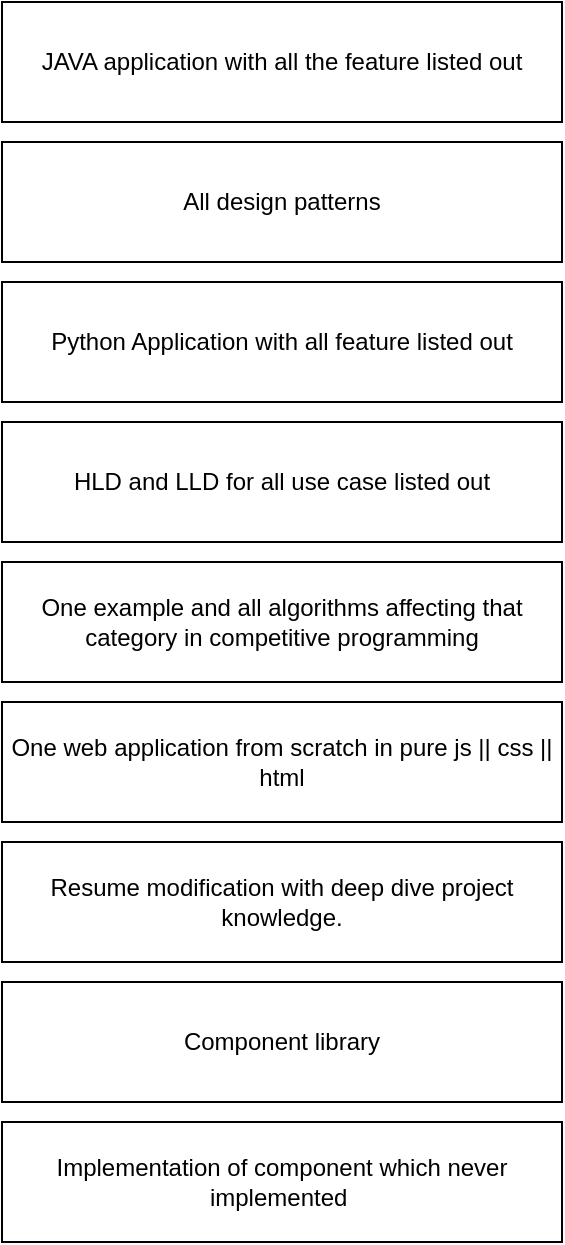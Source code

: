 <mxfile version="21.6.8" type="github">
  <diagram name="Page-1" id="-3rcceruW1OJKVx8fxfC">
    <mxGraphModel dx="1050" dy="542" grid="1" gridSize="10" guides="1" tooltips="1" connect="1" arrows="1" fold="1" page="1" pageScale="1" pageWidth="827" pageHeight="1169" math="0" shadow="0">
      <root>
        <mxCell id="0" />
        <mxCell id="1" parent="0" />
        <mxCell id="VjfsmGCHDodBwv7irkoB-1" value="JAVA application with all the feature listed out" style="rounded=0;whiteSpace=wrap;html=1;" vertex="1" parent="1">
          <mxGeometry x="190" y="250" width="280" height="60" as="geometry" />
        </mxCell>
        <mxCell id="VjfsmGCHDodBwv7irkoB-2" value="All design patterns" style="rounded=0;whiteSpace=wrap;html=1;" vertex="1" parent="1">
          <mxGeometry x="190" y="320" width="280" height="60" as="geometry" />
        </mxCell>
        <mxCell id="VjfsmGCHDodBwv7irkoB-3" value="Python Application with all feature listed out" style="rounded=0;whiteSpace=wrap;html=1;" vertex="1" parent="1">
          <mxGeometry x="190" y="390" width="280" height="60" as="geometry" />
        </mxCell>
        <mxCell id="VjfsmGCHDodBwv7irkoB-5" value="HLD and LLD for all use case listed out" style="rounded=0;whiteSpace=wrap;html=1;" vertex="1" parent="1">
          <mxGeometry x="190" y="460" width="280" height="60" as="geometry" />
        </mxCell>
        <mxCell id="VjfsmGCHDodBwv7irkoB-6" value="One example and all algorithms affecting that category in&amp;nbsp;competitive programming" style="rounded=0;whiteSpace=wrap;html=1;" vertex="1" parent="1">
          <mxGeometry x="190" y="530" width="280" height="60" as="geometry" />
        </mxCell>
        <mxCell id="VjfsmGCHDodBwv7irkoB-7" value="One web application from scratch in pure js || css || html" style="rounded=0;whiteSpace=wrap;html=1;" vertex="1" parent="1">
          <mxGeometry x="190" y="600" width="280" height="60" as="geometry" />
        </mxCell>
        <mxCell id="VjfsmGCHDodBwv7irkoB-8" value="Resume modification with deep dive project knowledge." style="rounded=0;whiteSpace=wrap;html=1;" vertex="1" parent="1">
          <mxGeometry x="190" y="670" width="280" height="60" as="geometry" />
        </mxCell>
        <mxCell id="VjfsmGCHDodBwv7irkoB-9" value="Component library" style="rounded=0;whiteSpace=wrap;html=1;" vertex="1" parent="1">
          <mxGeometry x="190" y="740" width="280" height="60" as="geometry" />
        </mxCell>
        <mxCell id="VjfsmGCHDodBwv7irkoB-10" value="Implementation of component which never implemented&amp;nbsp;" style="rounded=0;whiteSpace=wrap;html=1;" vertex="1" parent="1">
          <mxGeometry x="190" y="810" width="280" height="60" as="geometry" />
        </mxCell>
      </root>
    </mxGraphModel>
  </diagram>
</mxfile>

